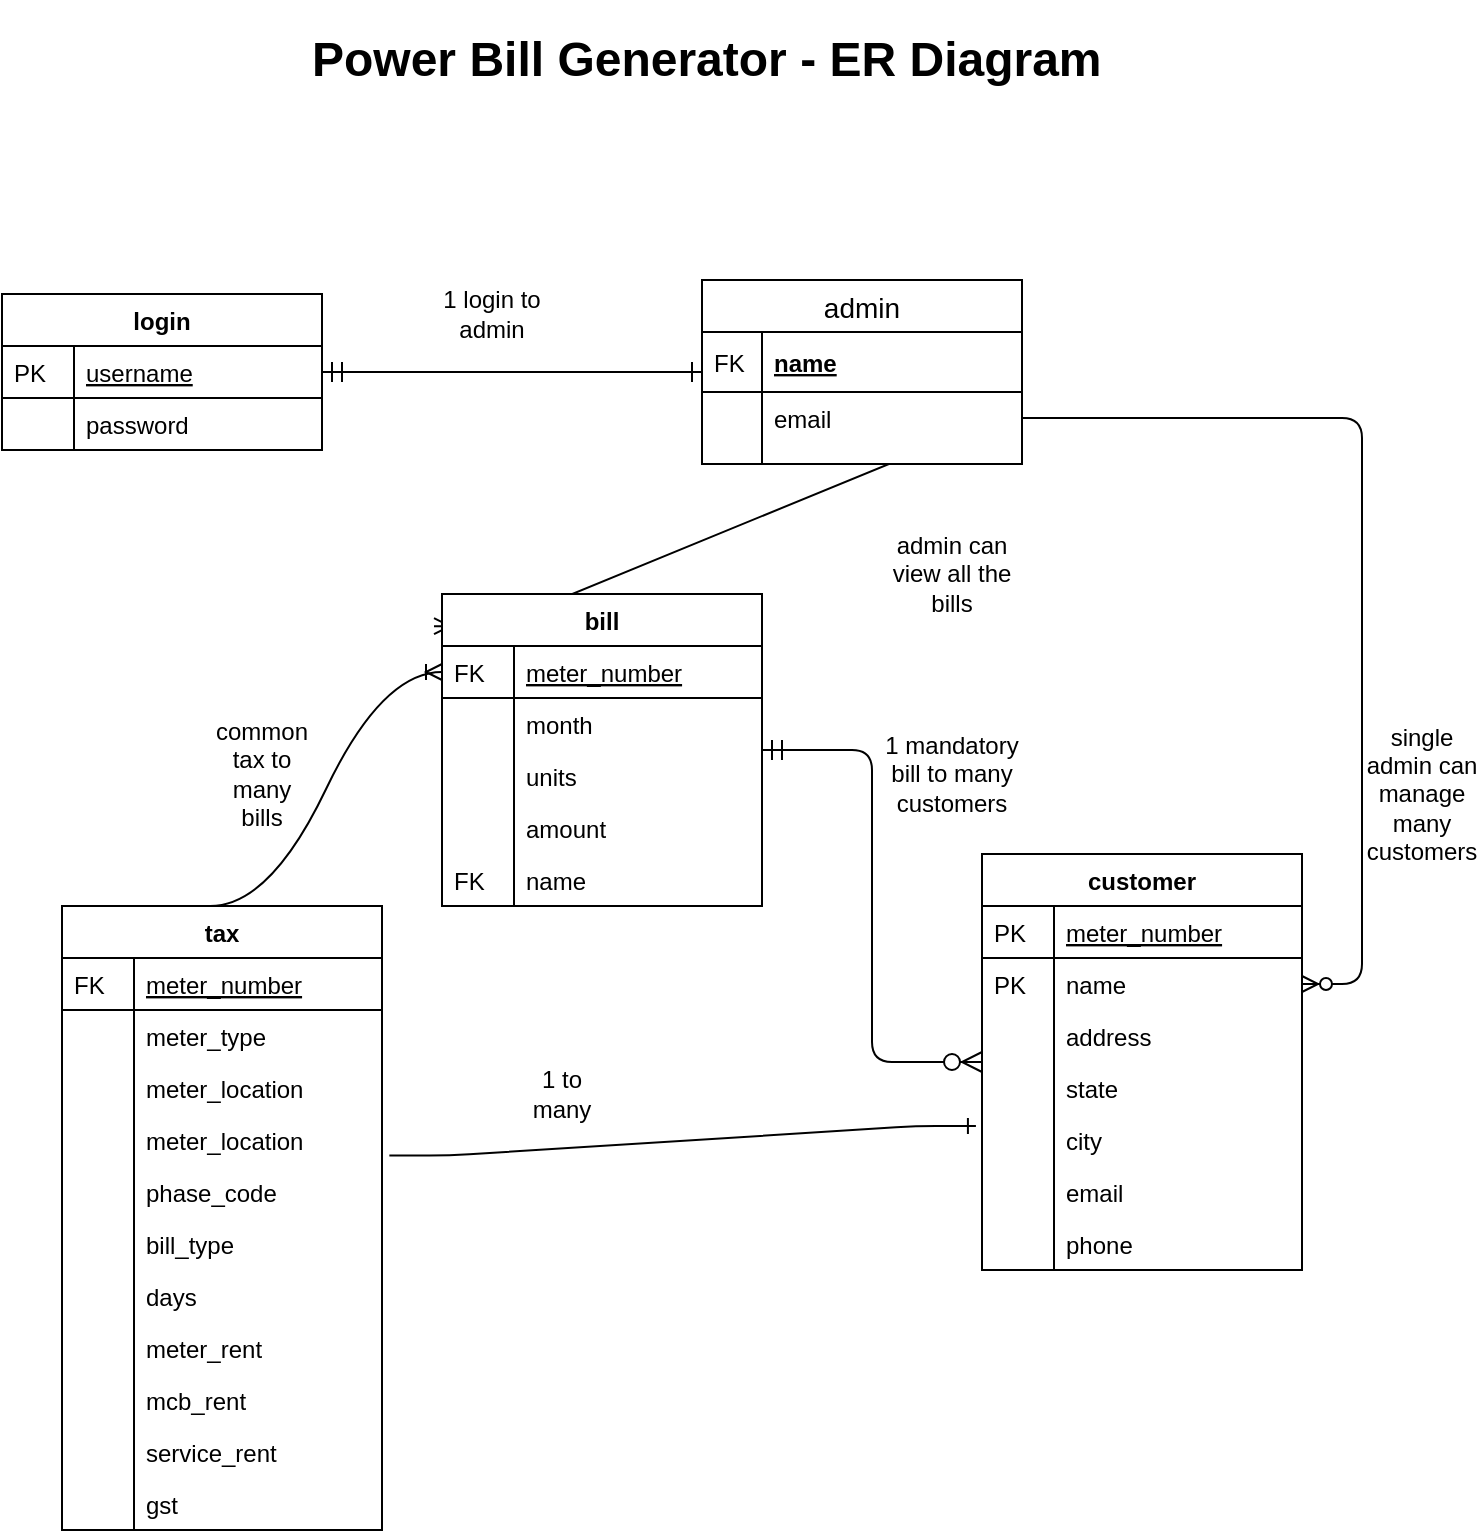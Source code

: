 <mxfile version="12.9.1" type="google"><diagram id="C5RBs43oDa-KdzZeNtuy" name="Page-1"><mxGraphModel dx="1447" dy="803" grid="1" gridSize="10" guides="1" tooltips="1" connect="1" arrows="1" fold="1" page="1" pageScale="1" pageWidth="827" pageHeight="1169" math="0" shadow="0"><root><mxCell id="WIyWlLk6GJQsqaUBKTNV-0"/><mxCell id="WIyWlLk6GJQsqaUBKTNV-1" parent="WIyWlLk6GJQsqaUBKTNV-0"/><mxCell id="zkfFHV4jXpPFQw0GAbJ--71" value="" style="edgeStyle=orthogonalEdgeStyle;endArrow=ERzeroToMany;startArrow=ERmandOne;shadow=0;strokeWidth=1;endSize=8;startSize=8;" parent="WIyWlLk6GJQsqaUBKTNV-1" source="zkfFHV4jXpPFQw0GAbJ--56" target="zkfFHV4jXpPFQw0GAbJ--64" edge="1"><mxGeometry width="100" height="100" relative="1" as="geometry"><mxPoint x="410" y="319" as="sourcePoint"/><mxPoint x="330" y="306" as="targetPoint"/><Array as="points"/></mxGeometry></mxCell><mxCell id="zkfFHV4jXpPFQw0GAbJ--63" value="" style="edgeStyle=orthogonalEdgeStyle;endArrow=ERone;startArrow=ERmandOne;shadow=0;strokeWidth=1;endSize=8;startSize=8;startFill=0;endFill=0;" parent="WIyWlLk6GJQsqaUBKTNV-1" source="zkfFHV4jXpPFQw0GAbJ--52" edge="1"><mxGeometry width="100" height="100" relative="1" as="geometry"><mxPoint x="310" y="527" as="sourcePoint"/><mxPoint x="400" y="216" as="targetPoint"/></mxGeometry></mxCell><mxCell id="tYtgLoabj7QK8tCJKtcQ-39" value="" style="edgeStyle=entityRelationEdgeStyle;fontSize=12;html=1;endArrow=ERone;endFill=1;entryX=-0.019;entryY=0.231;entryDx=0;entryDy=0;exitX=1.023;exitY=0.799;exitDx=0;exitDy=0;exitPerimeter=0;entryPerimeter=0;" parent="WIyWlLk6GJQsqaUBKTNV-1" source="tYtgLoabj7QK8tCJKtcQ-37" target="tYtgLoabj7QK8tCJKtcQ-9" edge="1"><mxGeometry width="100" height="100" relative="1" as="geometry"><mxPoint x="320" y="527" as="sourcePoint"/><mxPoint x="420" y="427" as="targetPoint"/></mxGeometry></mxCell><mxCell id="tYtgLoabj7QK8tCJKtcQ-53" value="" style="edgeStyle=entityRelationEdgeStyle;fontSize=12;html=1;endArrow=ERzeroToMany;endFill=1;exitX=1;exitY=0.5;exitDx=0;exitDy=0;" parent="WIyWlLk6GJQsqaUBKTNV-1" source="tYtgLoabj7QK8tCJKtcQ-47" target="zkfFHV4jXpPFQw0GAbJ--67" edge="1"><mxGeometry width="100" height="100" relative="1" as="geometry"><mxPoint x="320" y="527" as="sourcePoint"/><mxPoint x="770" y="239" as="targetPoint"/></mxGeometry></mxCell><mxCell id="tYtgLoabj7QK8tCJKtcQ-54" value="1 to many" style="text;html=1;strokeColor=none;fillColor=none;align=center;verticalAlign=middle;whiteSpace=wrap;rounded=0;" parent="WIyWlLk6GJQsqaUBKTNV-1" vertex="1"><mxGeometry x="310" y="567" width="40" height="20" as="geometry"/></mxCell><mxCell id="tYtgLoabj7QK8tCJKtcQ-55" value="single admin can manage many customers" style="text;html=1;strokeColor=none;fillColor=none;align=center;verticalAlign=middle;whiteSpace=wrap;rounded=0;" parent="WIyWlLk6GJQsqaUBKTNV-1" vertex="1"><mxGeometry x="740" y="417" width="40" height="20" as="geometry"/></mxCell><mxCell id="tYtgLoabj7QK8tCJKtcQ-56" value="1 mandatory bill to many customers" style="text;html=1;strokeColor=none;fillColor=none;align=center;verticalAlign=middle;whiteSpace=wrap;rounded=0;" parent="WIyWlLk6GJQsqaUBKTNV-1" vertex="1"><mxGeometry x="490" y="407" width="70" height="20" as="geometry"/></mxCell><mxCell id="tYtgLoabj7QK8tCJKtcQ-57" style="edgeStyle=orthogonalEdgeStyle;rounded=0;comic=0;orthogonalLoop=1;jettySize=auto;html=1;exitX=0.5;exitY=1;exitDx=0;exitDy=0;startArrow=ERmandOne;startFill=0;endArrow=ERone;endFill=0;" parent="WIyWlLk6GJQsqaUBKTNV-1" source="tYtgLoabj7QK8tCJKtcQ-56" target="tYtgLoabj7QK8tCJKtcQ-56" edge="1"><mxGeometry relative="1" as="geometry"/></mxCell><mxCell id="tYtgLoabj7QK8tCJKtcQ-62" value="1 login to admin" style="text;html=1;strokeColor=none;fillColor=none;align=center;verticalAlign=middle;whiteSpace=wrap;rounded=0;" parent="WIyWlLk6GJQsqaUBKTNV-1" vertex="1"><mxGeometry x="260" y="177" width="70" height="20" as="geometry"/></mxCell><mxCell id="tYtgLoabj7QK8tCJKtcQ-63" value="" style="edgeStyle=entityRelationEdgeStyle;fontSize=12;html=1;endArrow=ERoneToMany;entryX=0;entryY=0.5;entryDx=0;entryDy=0;targetPerimeterSpacing=0;curved=1;exitX=0.463;exitY=0;exitDx=0;exitDy=0;exitPerimeter=0;" parent="WIyWlLk6GJQsqaUBKTNV-1" source="tYtgLoabj7QK8tCJKtcQ-15" target="zkfFHV4jXpPFQw0GAbJ--57" edge="1"><mxGeometry width="100" height="100" relative="1" as="geometry"><mxPoint x="120" y="417" as="sourcePoint"/><mxPoint x="470" y="447" as="targetPoint"/></mxGeometry></mxCell><mxCell id="tYtgLoabj7QK8tCJKtcQ-64" value="common tax to many bills" style="text;html=1;strokeColor=none;fillColor=none;align=center;verticalAlign=middle;whiteSpace=wrap;rounded=0;" parent="WIyWlLk6GJQsqaUBKTNV-1" vertex="1"><mxGeometry x="160" y="407" width="40" height="20" as="geometry"/></mxCell><mxCell id="tYtgLoabj7QK8tCJKtcQ-65" value="" style="edgeStyle=entityRelationEdgeStyle;fontSize=12;html=1;endArrow=ERmany;rounded=0;startArrow=none;startFill=0;endFill=0;exitX=1;exitY=-0.5;exitDx=0;exitDy=0;exitPerimeter=0;entryX=-0.025;entryY=0.103;entryDx=0;entryDy=0;entryPerimeter=0;" parent="WIyWlLk6GJQsqaUBKTNV-1" source="tYtgLoabj7QK8tCJKtcQ-51" target="zkfFHV4jXpPFQw0GAbJ--56" edge="1"><mxGeometry width="100" height="100" relative="1" as="geometry"><mxPoint x="620" y="397" as="sourcePoint"/><mxPoint x="540" y="347" as="targetPoint"/></mxGeometry></mxCell><mxCell id="tYtgLoabj7QK8tCJKtcQ-66" value="admin can view all the bills" style="text;html=1;strokeColor=none;fillColor=none;align=center;verticalAlign=middle;whiteSpace=wrap;rounded=0;" parent="WIyWlLk6GJQsqaUBKTNV-1" vertex="1"><mxGeometry x="490" y="307" width="70" height="20" as="geometry"/></mxCell><mxCell id="zkfFHV4jXpPFQw0GAbJ--64" value="customer" style="swimlane;fontStyle=1;childLayout=stackLayout;horizontal=1;startSize=26;horizontalStack=0;resizeParent=1;resizeLast=0;collapsible=1;marginBottom=0;rounded=0;shadow=0;strokeWidth=1;" parent="WIyWlLk6GJQsqaUBKTNV-1" vertex="1"><mxGeometry x="540" y="457" width="160" height="208" as="geometry"><mxRectangle x="260" y="270" width="160" height="26" as="alternateBounds"/></mxGeometry></mxCell><mxCell id="zkfFHV4jXpPFQw0GAbJ--65" value="meter_number" style="shape=partialRectangle;top=0;left=0;right=0;bottom=1;align=left;verticalAlign=top;fillColor=none;spacingLeft=40;spacingRight=4;overflow=hidden;rotatable=0;points=[[0,0.5],[1,0.5]];portConstraint=eastwest;dropTarget=0;rounded=0;shadow=0;strokeWidth=1;fontStyle=4" parent="zkfFHV4jXpPFQw0GAbJ--64" vertex="1"><mxGeometry y="26" width="160" height="26" as="geometry"/></mxCell><mxCell id="zkfFHV4jXpPFQw0GAbJ--66" value="PK" style="shape=partialRectangle;top=0;left=0;bottom=0;fillColor=none;align=left;verticalAlign=top;spacingLeft=4;spacingRight=4;overflow=hidden;rotatable=0;points=[];portConstraint=eastwest;part=1;" parent="zkfFHV4jXpPFQw0GAbJ--65" vertex="1" connectable="0"><mxGeometry width="36" height="26" as="geometry"/></mxCell><mxCell id="zkfFHV4jXpPFQw0GAbJ--67" value="name" style="shape=partialRectangle;top=0;left=0;right=0;bottom=0;align=left;verticalAlign=top;fillColor=none;spacingLeft=40;spacingRight=4;overflow=hidden;rotatable=0;points=[[0,0.5],[1,0.5]];portConstraint=eastwest;dropTarget=0;rounded=0;shadow=0;strokeWidth=1;" parent="zkfFHV4jXpPFQw0GAbJ--64" vertex="1"><mxGeometry y="52" width="160" height="26" as="geometry"/></mxCell><mxCell id="zkfFHV4jXpPFQw0GAbJ--68" value="PK" style="shape=partialRectangle;top=0;left=0;bottom=0;fillColor=none;align=left;verticalAlign=top;spacingLeft=4;spacingRight=4;overflow=hidden;rotatable=0;points=[];portConstraint=eastwest;part=1;" parent="zkfFHV4jXpPFQw0GAbJ--67" vertex="1" connectable="0"><mxGeometry width="36" height="26" as="geometry"/></mxCell><mxCell id="zkfFHV4jXpPFQw0GAbJ--69" value="address" style="shape=partialRectangle;top=0;left=0;right=0;bottom=0;align=left;verticalAlign=top;fillColor=none;spacingLeft=40;spacingRight=4;overflow=hidden;rotatable=0;points=[[0,0.5],[1,0.5]];portConstraint=eastwest;dropTarget=0;rounded=0;shadow=0;strokeWidth=1;" parent="zkfFHV4jXpPFQw0GAbJ--64" vertex="1"><mxGeometry y="78" width="160" height="26" as="geometry"/></mxCell><mxCell id="zkfFHV4jXpPFQw0GAbJ--70" value="" style="shape=partialRectangle;top=0;left=0;bottom=0;fillColor=none;align=left;verticalAlign=top;spacingLeft=4;spacingRight=4;overflow=hidden;rotatable=0;points=[];portConstraint=eastwest;part=1;" parent="zkfFHV4jXpPFQw0GAbJ--69" vertex="1" connectable="0"><mxGeometry width="36" height="26" as="geometry"/></mxCell><mxCell id="tYtgLoabj7QK8tCJKtcQ-7" value="state" style="shape=partialRectangle;top=0;left=0;right=0;bottom=0;align=left;verticalAlign=top;fillColor=none;spacingLeft=40;spacingRight=4;overflow=hidden;rotatable=0;points=[[0,0.5],[1,0.5]];portConstraint=eastwest;dropTarget=0;rounded=0;shadow=0;strokeWidth=1;" parent="zkfFHV4jXpPFQw0GAbJ--64" vertex="1"><mxGeometry y="104" width="160" height="26" as="geometry"/></mxCell><mxCell id="tYtgLoabj7QK8tCJKtcQ-8" value="" style="shape=partialRectangle;top=0;left=0;bottom=0;fillColor=none;align=left;verticalAlign=top;spacingLeft=4;spacingRight=4;overflow=hidden;rotatable=0;points=[];portConstraint=eastwest;part=1;" parent="tYtgLoabj7QK8tCJKtcQ-7" vertex="1" connectable="0"><mxGeometry width="36" height="26" as="geometry"/></mxCell><mxCell id="tYtgLoabj7QK8tCJKtcQ-9" value="city" style="shape=partialRectangle;top=0;left=0;right=0;bottom=0;align=left;verticalAlign=top;fillColor=none;spacingLeft=40;spacingRight=4;overflow=hidden;rotatable=0;points=[[0,0.5],[1,0.5]];portConstraint=eastwest;dropTarget=0;rounded=0;shadow=0;strokeWidth=1;" parent="zkfFHV4jXpPFQw0GAbJ--64" vertex="1"><mxGeometry y="130" width="160" height="26" as="geometry"/></mxCell><mxCell id="tYtgLoabj7QK8tCJKtcQ-10" value="" style="shape=partialRectangle;top=0;left=0;bottom=0;fillColor=none;align=left;verticalAlign=top;spacingLeft=4;spacingRight=4;overflow=hidden;rotatable=0;points=[];portConstraint=eastwest;part=1;" parent="tYtgLoabj7QK8tCJKtcQ-9" vertex="1" connectable="0"><mxGeometry width="36" height="26" as="geometry"/></mxCell><mxCell id="tYtgLoabj7QK8tCJKtcQ-11" value="email" style="shape=partialRectangle;top=0;left=0;right=0;bottom=0;align=left;verticalAlign=top;fillColor=none;spacingLeft=40;spacingRight=4;overflow=hidden;rotatable=0;points=[[0,0.5],[1,0.5]];portConstraint=eastwest;dropTarget=0;rounded=0;shadow=0;strokeWidth=1;" parent="zkfFHV4jXpPFQw0GAbJ--64" vertex="1"><mxGeometry y="156" width="160" height="26" as="geometry"/></mxCell><mxCell id="tYtgLoabj7QK8tCJKtcQ-12" value="" style="shape=partialRectangle;top=0;left=0;bottom=0;fillColor=none;align=left;verticalAlign=top;spacingLeft=4;spacingRight=4;overflow=hidden;rotatable=0;points=[];portConstraint=eastwest;part=1;" parent="tYtgLoabj7QK8tCJKtcQ-11" vertex="1" connectable="0"><mxGeometry width="36" height="26" as="geometry"/></mxCell><mxCell id="tYtgLoabj7QK8tCJKtcQ-13" value="phone" style="shape=partialRectangle;top=0;left=0;right=0;bottom=0;align=left;verticalAlign=top;fillColor=none;spacingLeft=40;spacingRight=4;overflow=hidden;rotatable=0;points=[[0,0.5],[1,0.5]];portConstraint=eastwest;dropTarget=0;rounded=0;shadow=0;strokeWidth=1;" parent="zkfFHV4jXpPFQw0GAbJ--64" vertex="1"><mxGeometry y="182" width="160" height="26" as="geometry"/></mxCell><mxCell id="tYtgLoabj7QK8tCJKtcQ-14" value="" style="shape=partialRectangle;top=0;left=0;bottom=0;fillColor=none;align=left;verticalAlign=top;spacingLeft=4;spacingRight=4;overflow=hidden;rotatable=0;points=[];portConstraint=eastwest;part=1;" parent="tYtgLoabj7QK8tCJKtcQ-13" vertex="1" connectable="0"><mxGeometry width="36" height="26" as="geometry"/></mxCell><mxCell id="zkfFHV4jXpPFQw0GAbJ--51" value="login" style="swimlane;fontStyle=1;childLayout=stackLayout;horizontal=1;startSize=26;horizontalStack=0;resizeParent=1;resizeLast=0;collapsible=1;marginBottom=0;rounded=0;shadow=0;strokeWidth=1;" parent="WIyWlLk6GJQsqaUBKTNV-1" vertex="1"><mxGeometry x="50" y="177" width="160" height="78" as="geometry"><mxRectangle x="20" y="80" width="160" height="26" as="alternateBounds"/></mxGeometry></mxCell><mxCell id="zkfFHV4jXpPFQw0GAbJ--52" value="username" style="shape=partialRectangle;top=0;left=0;right=0;bottom=1;align=left;verticalAlign=top;fillColor=none;spacingLeft=40;spacingRight=4;overflow=hidden;rotatable=0;points=[[0,0.5],[1,0.5]];portConstraint=eastwest;dropTarget=0;rounded=0;shadow=0;strokeWidth=1;fontStyle=4" parent="zkfFHV4jXpPFQw0GAbJ--51" vertex="1"><mxGeometry y="26" width="160" height="26" as="geometry"/></mxCell><mxCell id="zkfFHV4jXpPFQw0GAbJ--53" value="PK" style="shape=partialRectangle;top=0;left=0;bottom=0;fillColor=none;align=left;verticalAlign=top;spacingLeft=4;spacingRight=4;overflow=hidden;rotatable=0;points=[];portConstraint=eastwest;part=1;" parent="zkfFHV4jXpPFQw0GAbJ--52" vertex="1" connectable="0"><mxGeometry width="36" height="26" as="geometry"/></mxCell><mxCell id="zkfFHV4jXpPFQw0GAbJ--54" value="password" style="shape=partialRectangle;top=0;left=0;right=0;bottom=0;align=left;verticalAlign=top;fillColor=none;spacingLeft=40;spacingRight=4;overflow=hidden;rotatable=0;points=[[0,0.5],[1,0.5]];portConstraint=eastwest;dropTarget=0;rounded=0;shadow=0;strokeWidth=1;fontStyle=0" parent="zkfFHV4jXpPFQw0GAbJ--51" vertex="1"><mxGeometry y="52" width="160" height="26" as="geometry"/></mxCell><mxCell id="zkfFHV4jXpPFQw0GAbJ--55" value="" style="shape=partialRectangle;top=0;left=0;bottom=0;fillColor=none;align=left;verticalAlign=top;spacingLeft=4;spacingRight=4;overflow=hidden;rotatable=0;points=[];portConstraint=eastwest;part=1;" parent="zkfFHV4jXpPFQw0GAbJ--54" vertex="1" connectable="0"><mxGeometry width="36" height="26" as="geometry"/></mxCell><mxCell id="tYtgLoabj7QK8tCJKtcQ-42" value="admin" style="swimlane;fontStyle=0;childLayout=stackLayout;horizontal=1;startSize=26;fillColor=#ffffff;horizontalStack=0;resizeParent=1;resizeParentMax=0;resizeLast=0;collapsible=1;marginBottom=0;swimlaneFillColor=#ffffff;align=center;fontSize=14;strokeColor=#000000;" parent="WIyWlLk6GJQsqaUBKTNV-1" vertex="1"><mxGeometry x="400" y="170" width="160" height="92" as="geometry"/></mxCell><mxCell id="tYtgLoabj7QK8tCJKtcQ-43" value="name" style="shape=partialRectangle;top=0;left=0;right=0;bottom=1;align=left;verticalAlign=middle;spacingLeft=34;spacingRight=4;overflow=hidden;rotatable=0;points=[[0,0.5],[1,0.5]];portConstraint=eastwest;dropTarget=0;fontStyle=5;fontSize=12;fillColor=none;" parent="tYtgLoabj7QK8tCJKtcQ-42" vertex="1"><mxGeometry y="26" width="160" height="30" as="geometry"/></mxCell><mxCell id="tYtgLoabj7QK8tCJKtcQ-44" value="FK" style="shape=partialRectangle;top=0;left=0;bottom=0;fillColor=none;align=left;verticalAlign=middle;spacingLeft=4;spacingRight=4;overflow=hidden;rotatable=0;points=[];portConstraint=eastwest;part=1;fontSize=12;" parent="tYtgLoabj7QK8tCJKtcQ-43" vertex="1" connectable="0"><mxGeometry width="30" height="30" as="geometry"/></mxCell><mxCell id="tYtgLoabj7QK8tCJKtcQ-47" value="email" style="shape=partialRectangle;top=0;left=0;right=0;bottom=0;align=left;verticalAlign=top;spacingLeft=34;spacingRight=4;overflow=hidden;rotatable=0;points=[[0,0.5],[1,0.5]];portConstraint=eastwest;dropTarget=0;fontSize=12;fillColor=none;" parent="tYtgLoabj7QK8tCJKtcQ-42" vertex="1"><mxGeometry y="56" width="160" height="26" as="geometry"/></mxCell><mxCell id="tYtgLoabj7QK8tCJKtcQ-48" value="" style="shape=partialRectangle;top=0;left=0;bottom=0;fillColor=none;align=left;verticalAlign=top;spacingLeft=4;spacingRight=4;overflow=hidden;rotatable=0;points=[];portConstraint=eastwest;part=1;fontSize=12;" parent="tYtgLoabj7QK8tCJKtcQ-47" vertex="1" connectable="0"><mxGeometry width="30" height="26" as="geometry"/></mxCell><mxCell id="tYtgLoabj7QK8tCJKtcQ-51" value="" style="shape=partialRectangle;top=0;left=0;right=0;bottom=0;align=left;verticalAlign=top;fillColor=none;spacingLeft=34;spacingRight=4;overflow=hidden;rotatable=0;points=[[0,0.5],[1,0.5]];portConstraint=eastwest;dropTarget=0;fontSize=12;" parent="tYtgLoabj7QK8tCJKtcQ-42" vertex="1"><mxGeometry y="82" width="160" height="10" as="geometry"/></mxCell><mxCell id="tYtgLoabj7QK8tCJKtcQ-52" value="" style="shape=partialRectangle;top=0;left=0;bottom=0;fillColor=none;align=left;verticalAlign=top;spacingLeft=4;spacingRight=4;overflow=hidden;rotatable=0;points=[];portConstraint=eastwest;part=1;fontSize=12;" parent="tYtgLoabj7QK8tCJKtcQ-51" vertex="1" connectable="0"><mxGeometry width="30" height="10" as="geometry"/></mxCell><mxCell id="zkfFHV4jXpPFQw0GAbJ--56" value="bill" style="swimlane;fontStyle=1;childLayout=stackLayout;horizontal=1;startSize=26;horizontalStack=0;resizeParent=1;resizeLast=0;collapsible=1;marginBottom=0;rounded=0;shadow=0;strokeWidth=1;strokeColor=#000000;" parent="WIyWlLk6GJQsqaUBKTNV-1" vertex="1"><mxGeometry x="270" y="327" width="160" height="156" as="geometry"><mxRectangle x="260" y="80" width="160" height="26" as="alternateBounds"/></mxGeometry></mxCell><mxCell id="zkfFHV4jXpPFQw0GAbJ--57" value="meter_number" style="shape=partialRectangle;top=0;left=0;right=0;bottom=1;align=left;verticalAlign=middle;fillColor=none;spacingLeft=40;spacingRight=4;overflow=hidden;rotatable=0;points=[[0,0.5],[1,0.5]];portConstraint=eastwest;dropTarget=0;rounded=0;shadow=0;strokeWidth=1;fontStyle=4" parent="zkfFHV4jXpPFQw0GAbJ--56" vertex="1"><mxGeometry y="26" width="160" height="26" as="geometry"/></mxCell><mxCell id="zkfFHV4jXpPFQw0GAbJ--58" value="FK" style="shape=partialRectangle;top=0;left=0;bottom=0;fillColor=none;align=left;verticalAlign=top;spacingLeft=4;spacingRight=4;overflow=hidden;rotatable=0;points=[];portConstraint=eastwest;part=1;" parent="zkfFHV4jXpPFQw0GAbJ--57" vertex="1" connectable="0"><mxGeometry width="36" height="26" as="geometry"/></mxCell><mxCell id="zkfFHV4jXpPFQw0GAbJ--59" value="month" style="shape=partialRectangle;top=0;left=0;right=0;bottom=0;align=left;verticalAlign=top;fillColor=none;spacingLeft=40;spacingRight=4;overflow=hidden;rotatable=0;points=[[0,0.5],[1,0.5]];portConstraint=eastwest;dropTarget=0;rounded=0;shadow=0;strokeWidth=1;" parent="zkfFHV4jXpPFQw0GAbJ--56" vertex="1"><mxGeometry y="52" width="160" height="26" as="geometry"/></mxCell><mxCell id="zkfFHV4jXpPFQw0GAbJ--60" value="" style="shape=partialRectangle;top=0;left=0;bottom=0;fillColor=none;align=left;verticalAlign=top;spacingLeft=4;spacingRight=4;overflow=hidden;rotatable=0;points=[];portConstraint=eastwest;part=1;" parent="zkfFHV4jXpPFQw0GAbJ--59" vertex="1" connectable="0"><mxGeometry width="36" height="26" as="geometry"/></mxCell><mxCell id="zkfFHV4jXpPFQw0GAbJ--61" value="units" style="shape=partialRectangle;top=0;left=0;right=0;bottom=0;align=left;verticalAlign=top;fillColor=none;spacingLeft=40;spacingRight=4;overflow=hidden;rotatable=0;points=[[0,0.5],[1,0.5]];portConstraint=eastwest;dropTarget=0;rounded=0;shadow=0;strokeWidth=1;" parent="zkfFHV4jXpPFQw0GAbJ--56" vertex="1"><mxGeometry y="78" width="160" height="26" as="geometry"/></mxCell><mxCell id="zkfFHV4jXpPFQw0GAbJ--62" value="" style="shape=partialRectangle;top=0;left=0;bottom=0;fillColor=none;align=left;verticalAlign=top;spacingLeft=4;spacingRight=4;overflow=hidden;rotatable=0;points=[];portConstraint=eastwest;part=1;" parent="zkfFHV4jXpPFQw0GAbJ--61" vertex="1" connectable="0"><mxGeometry width="36" height="26" as="geometry"/></mxCell><mxCell id="tYtgLoabj7QK8tCJKtcQ-1" value="amount" style="shape=partialRectangle;top=0;left=0;right=0;bottom=1;align=left;verticalAlign=middle;fillColor=none;spacingLeft=40;spacingRight=4;overflow=hidden;rotatable=0;points=[[0,0.5],[1,0.5]];portConstraint=eastwest;dropTarget=0;rounded=0;shadow=0;strokeWidth=1;fontStyle=0;strokeColor=none;" parent="zkfFHV4jXpPFQw0GAbJ--56" vertex="1"><mxGeometry y="104" width="160" height="26" as="geometry"/></mxCell><mxCell id="tYtgLoabj7QK8tCJKtcQ-2" value="" style="shape=partialRectangle;top=0;left=0;bottom=0;fillColor=none;align=left;verticalAlign=top;spacingLeft=4;spacingRight=4;overflow=hidden;rotatable=0;points=[];portConstraint=eastwest;part=1;" parent="tYtgLoabj7QK8tCJKtcQ-1" vertex="1" connectable="0"><mxGeometry width="36" height="26" as="geometry"/></mxCell><mxCell id="tYtgLoabj7QK8tCJKtcQ-40" value="name" style="shape=partialRectangle;top=0;left=0;right=0;bottom=0;align=left;verticalAlign=top;fillColor=none;spacingLeft=40;spacingRight=4;overflow=hidden;rotatable=0;points=[[0,0.5],[1,0.5]];portConstraint=eastwest;dropTarget=0;rounded=0;shadow=0;strokeWidth=1;" parent="zkfFHV4jXpPFQw0GAbJ--56" vertex="1"><mxGeometry y="130" width="160" height="26" as="geometry"/></mxCell><mxCell id="tYtgLoabj7QK8tCJKtcQ-41" value="FK" style="shape=partialRectangle;top=0;left=0;bottom=0;fillColor=none;align=left;verticalAlign=top;spacingLeft=4;spacingRight=4;overflow=hidden;rotatable=0;points=[];portConstraint=eastwest;part=1;" parent="tYtgLoabj7QK8tCJKtcQ-40" vertex="1" connectable="0"><mxGeometry width="36" height="26" as="geometry"/></mxCell><mxCell id="tYtgLoabj7QK8tCJKtcQ-15" value="tax" style="swimlane;fontStyle=1;childLayout=stackLayout;horizontal=1;startSize=26;horizontalStack=0;resizeParent=1;resizeLast=0;collapsible=1;marginBottom=0;rounded=0;shadow=0;strokeWidth=1;" parent="WIyWlLk6GJQsqaUBKTNV-1" vertex="1"><mxGeometry x="80" y="483" width="160" height="312" as="geometry"><mxRectangle x="260" y="270" width="160" height="26" as="alternateBounds"/></mxGeometry></mxCell><mxCell id="tYtgLoabj7QK8tCJKtcQ-16" value="meter_number" style="shape=partialRectangle;top=0;left=0;right=0;bottom=1;align=left;verticalAlign=top;fillColor=none;spacingLeft=40;spacingRight=4;overflow=hidden;rotatable=0;points=[[0,0.5],[1,0.5]];portConstraint=eastwest;dropTarget=0;rounded=0;shadow=0;strokeWidth=1;fontStyle=4" parent="tYtgLoabj7QK8tCJKtcQ-15" vertex="1"><mxGeometry y="26" width="160" height="26" as="geometry"/></mxCell><mxCell id="tYtgLoabj7QK8tCJKtcQ-17" value="FK" style="shape=partialRectangle;top=0;left=0;bottom=0;fillColor=none;align=left;verticalAlign=top;spacingLeft=4;spacingRight=4;overflow=hidden;rotatable=0;points=[];portConstraint=eastwest;part=1;" parent="tYtgLoabj7QK8tCJKtcQ-16" vertex="1" connectable="0"><mxGeometry width="36" height="26" as="geometry"/></mxCell><mxCell id="tYtgLoabj7QK8tCJKtcQ-18" value="meter_type" style="shape=partialRectangle;top=0;left=0;right=0;bottom=0;align=left;verticalAlign=top;fillColor=none;spacingLeft=40;spacingRight=4;overflow=hidden;rotatable=0;points=[[0,0.5],[1,0.5]];portConstraint=eastwest;dropTarget=0;rounded=0;shadow=0;strokeWidth=1;" parent="tYtgLoabj7QK8tCJKtcQ-15" vertex="1"><mxGeometry y="52" width="160" height="26" as="geometry"/></mxCell><mxCell id="tYtgLoabj7QK8tCJKtcQ-19" value="" style="shape=partialRectangle;top=0;left=0;bottom=0;fillColor=none;align=left;verticalAlign=top;spacingLeft=4;spacingRight=4;overflow=hidden;rotatable=0;points=[];portConstraint=eastwest;part=1;" parent="tYtgLoabj7QK8tCJKtcQ-18" vertex="1" connectable="0"><mxGeometry width="36" height="26" as="geometry"/></mxCell><mxCell id="tYtgLoabj7QK8tCJKtcQ-20" value="meter_location" style="shape=partialRectangle;top=0;left=0;right=0;bottom=0;align=left;verticalAlign=top;fillColor=none;spacingLeft=40;spacingRight=4;overflow=hidden;rotatable=0;points=[[0,0.5],[1,0.5]];portConstraint=eastwest;dropTarget=0;rounded=0;shadow=0;strokeWidth=1;" parent="tYtgLoabj7QK8tCJKtcQ-15" vertex="1"><mxGeometry y="78" width="160" height="26" as="geometry"/></mxCell><mxCell id="tYtgLoabj7QK8tCJKtcQ-21" value="" style="shape=partialRectangle;top=0;left=0;bottom=0;fillColor=none;align=left;verticalAlign=top;spacingLeft=4;spacingRight=4;overflow=hidden;rotatable=0;points=[];portConstraint=eastwest;part=1;" parent="tYtgLoabj7QK8tCJKtcQ-20" vertex="1" connectable="0"><mxGeometry width="36" height="26" as="geometry"/></mxCell><mxCell id="tYtgLoabj7QK8tCJKtcQ-37" value="meter_location" style="shape=partialRectangle;top=0;left=0;right=0;bottom=0;align=left;verticalAlign=top;fillColor=none;spacingLeft=40;spacingRight=4;overflow=hidden;rotatable=0;points=[[0,0.5],[1,0.5]];portConstraint=eastwest;dropTarget=0;rounded=0;shadow=0;strokeWidth=1;" parent="tYtgLoabj7QK8tCJKtcQ-15" vertex="1"><mxGeometry y="104" width="160" height="26" as="geometry"/></mxCell><mxCell id="tYtgLoabj7QK8tCJKtcQ-38" value="" style="shape=partialRectangle;top=0;left=0;bottom=0;fillColor=none;align=left;verticalAlign=top;spacingLeft=4;spacingRight=4;overflow=hidden;rotatable=0;points=[];portConstraint=eastwest;part=1;" parent="tYtgLoabj7QK8tCJKtcQ-37" vertex="1" connectable="0"><mxGeometry width="36" height="26" as="geometry"/></mxCell><mxCell id="tYtgLoabj7QK8tCJKtcQ-22" value="phase_code" style="shape=partialRectangle;top=0;left=0;right=0;bottom=0;align=left;verticalAlign=top;fillColor=none;spacingLeft=40;spacingRight=4;overflow=hidden;rotatable=0;points=[[0,0.5],[1,0.5]];portConstraint=eastwest;dropTarget=0;rounded=0;shadow=0;strokeWidth=1;" parent="tYtgLoabj7QK8tCJKtcQ-15" vertex="1"><mxGeometry y="130" width="160" height="26" as="geometry"/></mxCell><mxCell id="tYtgLoabj7QK8tCJKtcQ-23" value="" style="shape=partialRectangle;top=0;left=0;bottom=0;fillColor=none;align=left;verticalAlign=top;spacingLeft=4;spacingRight=4;overflow=hidden;rotatable=0;points=[];portConstraint=eastwest;part=1;" parent="tYtgLoabj7QK8tCJKtcQ-22" vertex="1" connectable="0"><mxGeometry width="36" height="26" as="geometry"/></mxCell><mxCell id="tYtgLoabj7QK8tCJKtcQ-24" value="bill_type" style="shape=partialRectangle;top=0;left=0;right=0;bottom=0;align=left;verticalAlign=top;fillColor=none;spacingLeft=40;spacingRight=4;overflow=hidden;rotatable=0;points=[[0,0.5],[1,0.5]];portConstraint=eastwest;dropTarget=0;rounded=0;shadow=0;strokeWidth=1;" parent="tYtgLoabj7QK8tCJKtcQ-15" vertex="1"><mxGeometry y="156" width="160" height="26" as="geometry"/></mxCell><mxCell id="tYtgLoabj7QK8tCJKtcQ-25" value="" style="shape=partialRectangle;top=0;left=0;bottom=0;fillColor=none;align=left;verticalAlign=top;spacingLeft=4;spacingRight=4;overflow=hidden;rotatable=0;points=[];portConstraint=eastwest;part=1;" parent="tYtgLoabj7QK8tCJKtcQ-24" vertex="1" connectable="0"><mxGeometry width="36" height="26" as="geometry"/></mxCell><mxCell id="tYtgLoabj7QK8tCJKtcQ-26" value="days" style="shape=partialRectangle;top=0;left=0;right=0;bottom=0;align=left;verticalAlign=top;fillColor=none;spacingLeft=40;spacingRight=4;overflow=hidden;rotatable=0;points=[[0,0.5],[1,0.5]];portConstraint=eastwest;dropTarget=0;rounded=0;shadow=0;strokeWidth=1;" parent="tYtgLoabj7QK8tCJKtcQ-15" vertex="1"><mxGeometry y="182" width="160" height="26" as="geometry"/></mxCell><mxCell id="tYtgLoabj7QK8tCJKtcQ-27" value="" style="shape=partialRectangle;top=0;left=0;bottom=0;fillColor=none;align=left;verticalAlign=top;spacingLeft=4;spacingRight=4;overflow=hidden;rotatable=0;points=[];portConstraint=eastwest;part=1;" parent="tYtgLoabj7QK8tCJKtcQ-26" vertex="1" connectable="0"><mxGeometry width="36" height="26" as="geometry"/></mxCell><mxCell id="tYtgLoabj7QK8tCJKtcQ-28" value="meter_rent" style="shape=partialRectangle;top=0;left=0;right=0;bottom=0;align=left;verticalAlign=top;fillColor=none;spacingLeft=40;spacingRight=4;overflow=hidden;rotatable=0;points=[[0,0.5],[1,0.5]];portConstraint=eastwest;dropTarget=0;rounded=0;shadow=0;strokeWidth=1;" parent="tYtgLoabj7QK8tCJKtcQ-15" vertex="1"><mxGeometry y="208" width="160" height="26" as="geometry"/></mxCell><mxCell id="tYtgLoabj7QK8tCJKtcQ-29" value="" style="shape=partialRectangle;top=0;left=0;bottom=0;fillColor=none;align=left;verticalAlign=top;spacingLeft=4;spacingRight=4;overflow=hidden;rotatable=0;points=[];portConstraint=eastwest;part=1;" parent="tYtgLoabj7QK8tCJKtcQ-28" vertex="1" connectable="0"><mxGeometry width="36" height="26" as="geometry"/></mxCell><mxCell id="tYtgLoabj7QK8tCJKtcQ-30" value="mcb_rent" style="shape=partialRectangle;top=0;left=0;right=0;bottom=0;align=left;verticalAlign=top;fillColor=none;spacingLeft=40;spacingRight=4;overflow=hidden;rotatable=0;points=[[0,0.5],[1,0.5]];portConstraint=eastwest;dropTarget=0;rounded=0;shadow=0;strokeWidth=1;" parent="tYtgLoabj7QK8tCJKtcQ-15" vertex="1"><mxGeometry y="234" width="160" height="26" as="geometry"/></mxCell><mxCell id="tYtgLoabj7QK8tCJKtcQ-31" value="" style="shape=partialRectangle;top=0;left=0;bottom=0;fillColor=none;align=left;verticalAlign=top;spacingLeft=4;spacingRight=4;overflow=hidden;rotatable=0;points=[];portConstraint=eastwest;part=1;" parent="tYtgLoabj7QK8tCJKtcQ-30" vertex="1" connectable="0"><mxGeometry width="36" height="26" as="geometry"/></mxCell><mxCell id="tYtgLoabj7QK8tCJKtcQ-32" value="service_rent" style="shape=partialRectangle;top=0;left=0;right=0;bottom=0;align=left;verticalAlign=top;fillColor=none;spacingLeft=40;spacingRight=4;overflow=hidden;rotatable=0;points=[[0,0.5],[1,0.5]];portConstraint=eastwest;dropTarget=0;rounded=0;shadow=0;strokeWidth=1;" parent="tYtgLoabj7QK8tCJKtcQ-15" vertex="1"><mxGeometry y="260" width="160" height="26" as="geometry"/></mxCell><mxCell id="tYtgLoabj7QK8tCJKtcQ-33" value="" style="shape=partialRectangle;top=0;left=0;bottom=0;fillColor=none;align=left;verticalAlign=top;spacingLeft=4;spacingRight=4;overflow=hidden;rotatable=0;points=[];portConstraint=eastwest;part=1;" parent="tYtgLoabj7QK8tCJKtcQ-32" vertex="1" connectable="0"><mxGeometry width="36" height="26" as="geometry"/></mxCell><mxCell id="tYtgLoabj7QK8tCJKtcQ-34" value="gst" style="shape=partialRectangle;top=0;left=0;right=0;bottom=0;align=left;verticalAlign=top;fillColor=none;spacingLeft=40;spacingRight=4;overflow=hidden;rotatable=0;points=[[0,0.5],[1,0.5]];portConstraint=eastwest;dropTarget=0;rounded=0;shadow=0;strokeWidth=1;" parent="tYtgLoabj7QK8tCJKtcQ-15" vertex="1"><mxGeometry y="286" width="160" height="26" as="geometry"/></mxCell><mxCell id="tYtgLoabj7QK8tCJKtcQ-35" value="" style="shape=partialRectangle;top=0;left=0;bottom=0;fillColor=none;align=left;verticalAlign=top;spacingLeft=4;spacingRight=4;overflow=hidden;rotatable=0;points=[];portConstraint=eastwest;part=1;" parent="tYtgLoabj7QK8tCJKtcQ-34" vertex="1" connectable="0"><mxGeometry width="36" height="26" as="geometry"/></mxCell><mxCell id="RygxLpAx6QqfH6e9WoCe-0" value="&lt;h1&gt;Power Bill Generator - ER Diagram&lt;/h1&gt;" style="text;html=1;strokeColor=none;fillColor=none;spacing=5;spacingTop=-20;whiteSpace=wrap;overflow=hidden;rounded=0;" vertex="1" parent="WIyWlLk6GJQsqaUBKTNV-1"><mxGeometry x="200" y="40" width="410" height="40" as="geometry"/></mxCell></root></mxGraphModel></diagram></mxfile>